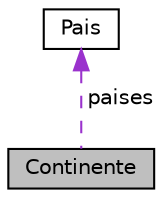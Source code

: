digraph "Continente"
{
 // LATEX_PDF_SIZE
  edge [fontname="Helvetica",fontsize="10",labelfontname="Helvetica",labelfontsize="10"];
  node [fontname="Helvetica",fontsize="10",shape=record];
  Node1 [label="Continente",height=0.2,width=0.4,color="black", fillcolor="grey75", style="filled", fontcolor="black",tooltip="Clase para gestionar los países dentro de un continente."];
  Node2 -> Node1 [dir="back",color="darkorchid3",fontsize="10",style="dashed",label=" paises" ,fontname="Helvetica"];
  Node2 [label="Pais",height=0.2,width=0.4,color="black", fillcolor="white", style="filled",URL="$class_pais.html",tooltip="Clase base abstracta para representar un país."];
}
